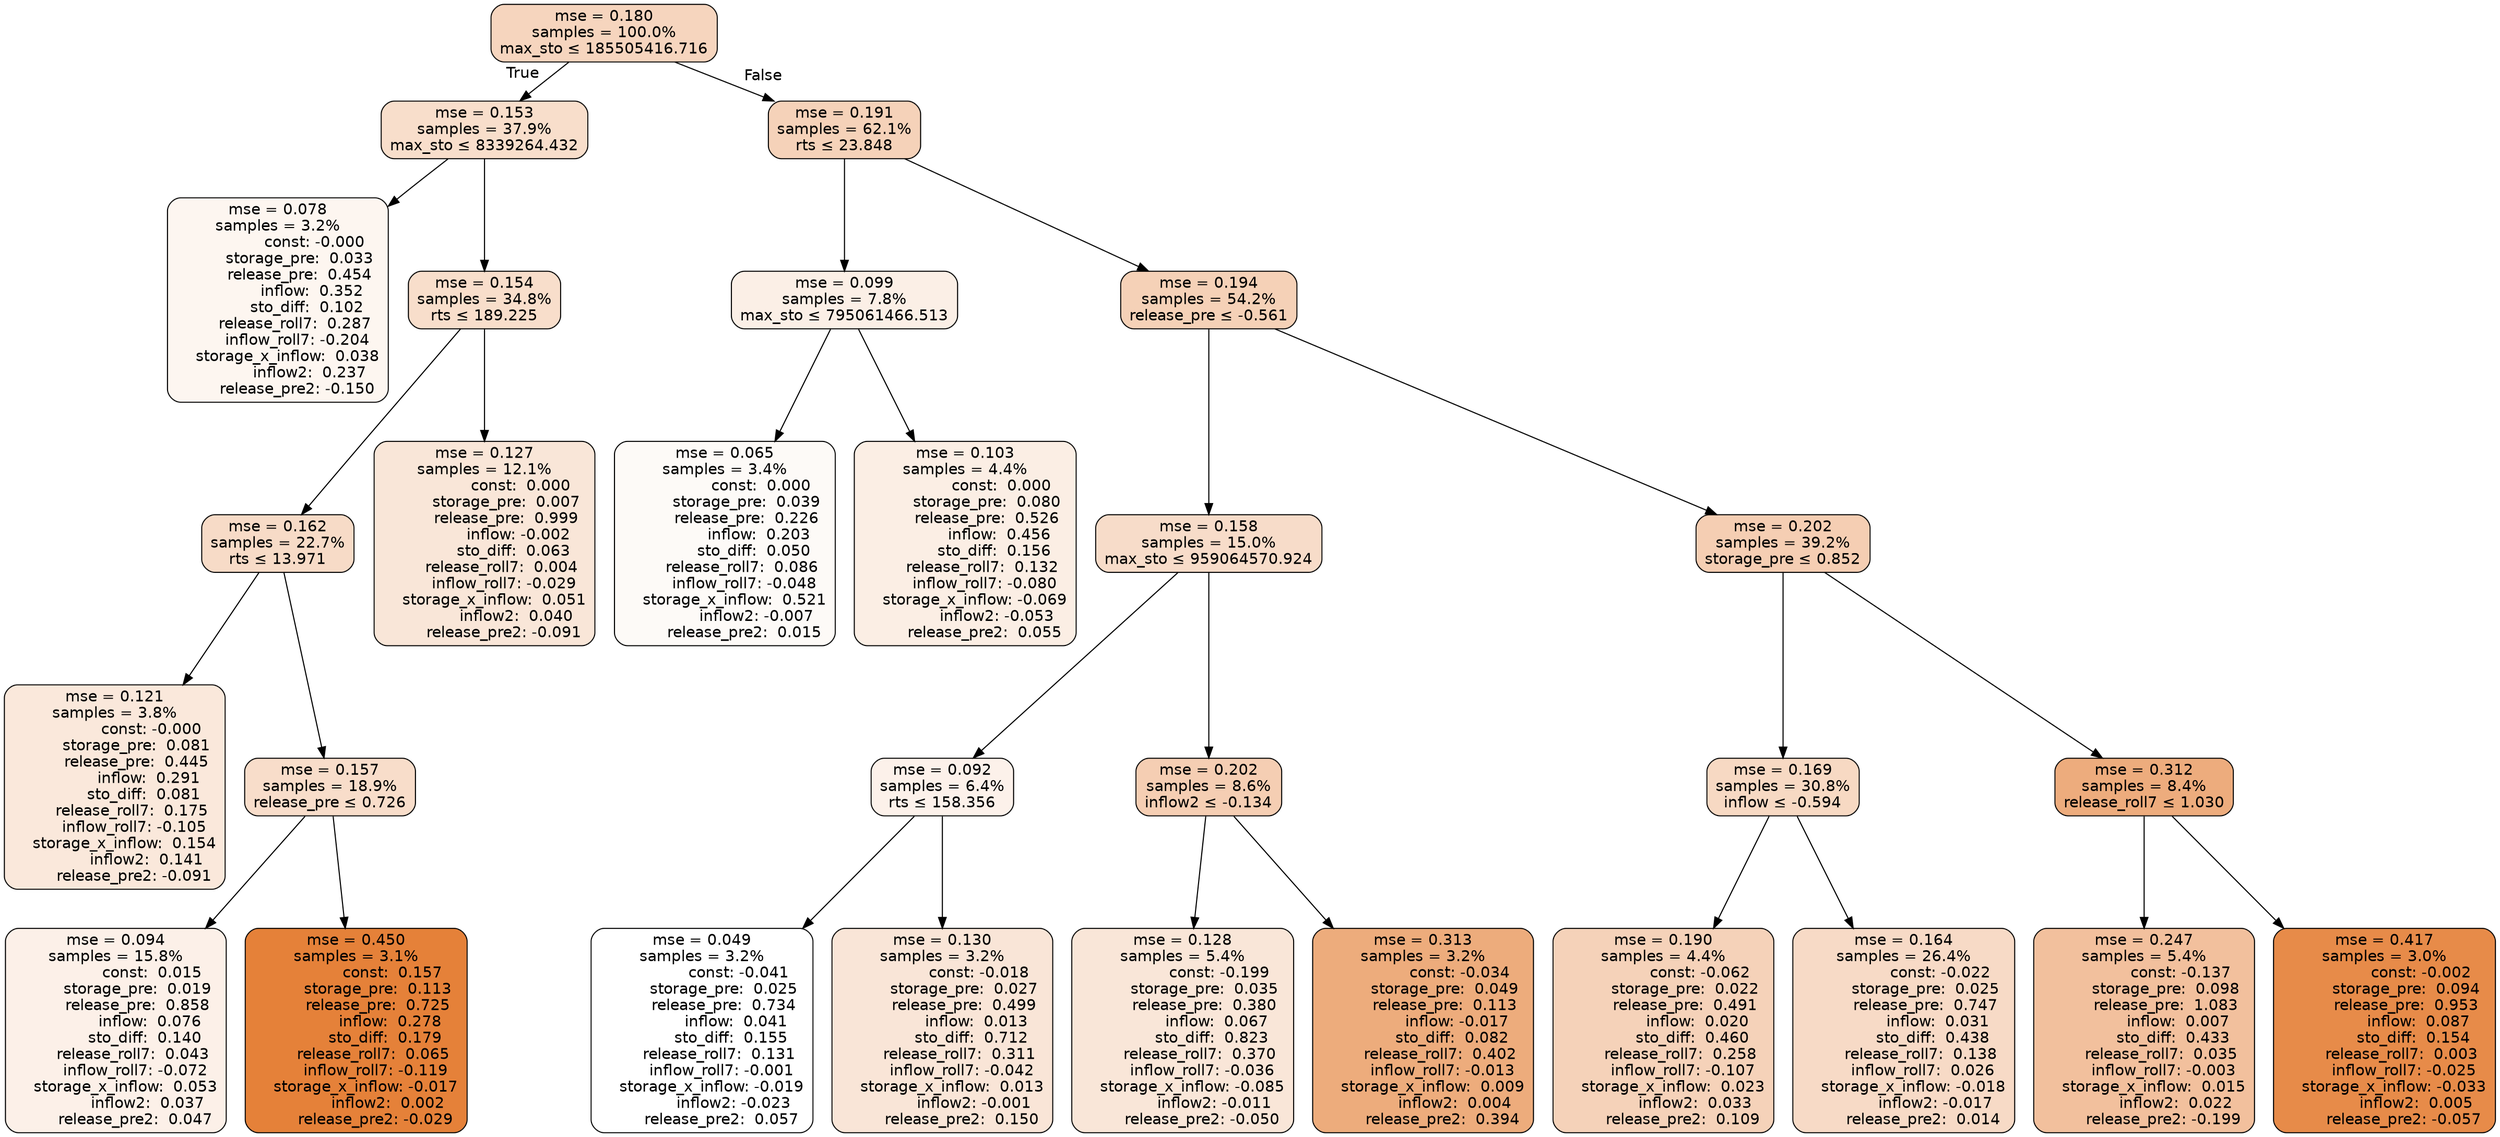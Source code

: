 digraph tree {
bgcolor="transparent"
node [shape=rectangle, style="filled, rounded", color="black", fontname=helvetica] ;
edge [fontname=helvetica] ;
	"0" [label="mse = 0.180
samples = 100.0%
max_sto &le; 185505416.716", fillcolor="#f6d5be"]
	"1" [label="mse = 0.153
samples = 37.9%
max_sto &le; 8339264.432", fillcolor="#f8decb"]
	"2" [label="mse = 0.078
samples = 3.2%
               const: -0.000
         storage_pre:  0.033
         release_pre:  0.454
              inflow:  0.352
            sto_diff:  0.102
       release_roll7:  0.287
        inflow_roll7: -0.204
    storage_x_inflow:  0.038
             inflow2:  0.237
        release_pre2: -0.150", fillcolor="#fdf6f0"]
	"3" [label="mse = 0.154
samples = 34.8%
rts &le; 189.225", fillcolor="#f8decb"]
	"4" [label="mse = 0.162
samples = 22.7%
rts &le; 13.971", fillcolor="#f7dbc7"]
	"5" [label="mse = 0.121
samples = 3.8%
               const: -0.000
         storage_pre:  0.081
         release_pre:  0.445
              inflow:  0.291
            sto_diff:  0.081
       release_roll7:  0.175
        inflow_roll7: -0.105
    storage_x_inflow:  0.154
             inflow2:  0.141
        release_pre2: -0.091", fillcolor="#fae8db"]
	"6" [label="mse = 0.157
samples = 18.9%
release_pre &le; 0.726", fillcolor="#f8ddca"]
	"7" [label="mse = 0.094
samples = 15.8%
               const:  0.015
         storage_pre:  0.019
         release_pre:  0.858
              inflow:  0.076
            sto_diff:  0.140
       release_roll7:  0.043
        inflow_roll7: -0.072
    storage_x_inflow:  0.053
             inflow2:  0.037
        release_pre2:  0.047", fillcolor="#fcf0e8"]
	"8" [label="mse = 0.450
samples = 3.1%
               const:  0.157
         storage_pre:  0.113
         release_pre:  0.725
              inflow:  0.278
            sto_diff:  0.179
       release_roll7:  0.065
        inflow_roll7: -0.119
    storage_x_inflow: -0.017
             inflow2:  0.002
        release_pre2: -0.029", fillcolor="#e58139"]
	"9" [label="mse = 0.127
samples = 12.1%
               const:  0.000
         storage_pre:  0.007
         release_pre:  0.999
              inflow: -0.002
            sto_diff:  0.063
       release_roll7:  0.004
        inflow_roll7: -0.029
    storage_x_inflow:  0.051
             inflow2:  0.040
        release_pre2: -0.091", fillcolor="#f9e6d8"]
	"10" [label="mse = 0.191
samples = 62.1%
rts &le; 23.848", fillcolor="#f5d2b9"]
	"11" [label="mse = 0.099
samples = 7.8%
max_sto &le; 795061466.513", fillcolor="#fbefe6"]
	"12" [label="mse = 0.065
samples = 3.4%
               const:  0.000
         storage_pre:  0.039
         release_pre:  0.226
              inflow:  0.203
            sto_diff:  0.050
       release_roll7:  0.086
        inflow_roll7: -0.048
    storage_x_inflow:  0.521
             inflow2: -0.007
        release_pre2:  0.015", fillcolor="#fdfaf7"]
	"13" [label="mse = 0.103
samples = 4.4%
               const:  0.000
         storage_pre:  0.080
         release_pre:  0.526
              inflow:  0.456
            sto_diff:  0.156
       release_roll7:  0.132
        inflow_roll7: -0.080
    storage_x_inflow: -0.069
             inflow2: -0.053
        release_pre2:  0.055", fillcolor="#fbeee4"]
	"14" [label="mse = 0.194
samples = 54.2%
release_pre &le; -0.561", fillcolor="#f5d1b7"]
	"15" [label="mse = 0.158
samples = 15.0%
max_sto &le; 959064570.924", fillcolor="#f7dcc9"]
	"16" [label="mse = 0.092
samples = 6.4%
rts &le; 158.356", fillcolor="#fcf1ea"]
	"17" [label="mse = 0.049
samples = 3.2%
               const: -0.041
         storage_pre:  0.025
         release_pre:  0.734
              inflow:  0.041
            sto_diff:  0.155
       release_roll7:  0.131
        inflow_roll7: -0.001
    storage_x_inflow: -0.019
             inflow2: -0.023
        release_pre2:  0.057", fillcolor="#ffffff"]
	"18" [label="mse = 0.130
samples = 3.2%
               const: -0.018
         storage_pre:  0.027
         release_pre:  0.499
              inflow:  0.013
            sto_diff:  0.712
       release_roll7:  0.311
        inflow_roll7: -0.042
    storage_x_inflow:  0.013
             inflow2: -0.001
        release_pre2:  0.150", fillcolor="#f9e5d7"]
	"19" [label="mse = 0.202
samples = 8.6%
inflow2 &le; -0.134", fillcolor="#f5ceb3"]
	"20" [label="mse = 0.128
samples = 5.4%
               const: -0.199
         storage_pre:  0.035
         release_pre:  0.380
              inflow:  0.067
            sto_diff:  0.823
       release_roll7:  0.370
        inflow_roll7: -0.036
    storage_x_inflow: -0.085
             inflow2: -0.011
        release_pre2: -0.050", fillcolor="#f9e6d8"]
	"21" [label="mse = 0.313
samples = 3.2%
               const: -0.034
         storage_pre:  0.049
         release_pre:  0.113
              inflow: -0.017
            sto_diff:  0.082
       release_roll7:  0.402
        inflow_roll7: -0.013
    storage_x_inflow:  0.009
             inflow2:  0.004
        release_pre2:  0.394", fillcolor="#edac7c"]
	"22" [label="mse = 0.202
samples = 39.2%
storage_pre &le; 0.852", fillcolor="#f5ceb3"]
	"23" [label="mse = 0.169
samples = 30.8%
inflow &le; -0.594", fillcolor="#f7d9c3"]
	"24" [label="mse = 0.190
samples = 4.4%
               const: -0.062
         storage_pre:  0.022
         release_pre:  0.491
              inflow:  0.020
            sto_diff:  0.460
       release_roll7:  0.258
        inflow_roll7: -0.107
    storage_x_inflow:  0.023
             inflow2:  0.033
        release_pre2:  0.109", fillcolor="#f5d2b9"]
	"25" [label="mse = 0.164
samples = 26.4%
               const: -0.022
         storage_pre:  0.025
         release_pre:  0.747
              inflow:  0.031
            sto_diff:  0.438
       release_roll7:  0.138
        inflow_roll7:  0.026
    storage_x_inflow: -0.018
             inflow2: -0.017
        release_pre2:  0.014", fillcolor="#f7dac6"]
	"26" [label="mse = 0.312
samples = 8.4%
release_roll7 &le; 1.030", fillcolor="#edac7d"]
	"27" [label="mse = 0.247
samples = 5.4%
               const: -0.137
         storage_pre:  0.098
         release_pre:  1.083
              inflow:  0.007
            sto_diff:  0.433
       release_roll7:  0.035
        inflow_roll7: -0.003
    storage_x_inflow:  0.015
             inflow2:  0.022
        release_pre2: -0.199", fillcolor="#f2c09d"]
	"28" [label="mse = 0.417
samples = 3.0%
               const: -0.002
         storage_pre:  0.094
         release_pre:  0.953
              inflow:  0.087
            sto_diff:  0.154
       release_roll7:  0.003
        inflow_roll7: -0.025
    storage_x_inflow: -0.033
             inflow2:  0.005
        release_pre2: -0.057", fillcolor="#e78b49"]

	"0" -> "1" [labeldistance=2.5, labelangle=45, headlabel="True"]
	"1" -> "2"
	"1" -> "3"
	"3" -> "4"
	"4" -> "5"
	"4" -> "6"
	"6" -> "7"
	"6" -> "8"
	"3" -> "9"
	"0" -> "10" [labeldistance=2.5, labelangle=-45, headlabel="False"]
	"10" -> "11"
	"11" -> "12"
	"11" -> "13"
	"10" -> "14"
	"14" -> "15"
	"15" -> "16"
	"16" -> "17"
	"16" -> "18"
	"15" -> "19"
	"19" -> "20"
	"19" -> "21"
	"14" -> "22"
	"22" -> "23"
	"23" -> "24"
	"23" -> "25"
	"22" -> "26"
	"26" -> "27"
	"26" -> "28"
}
